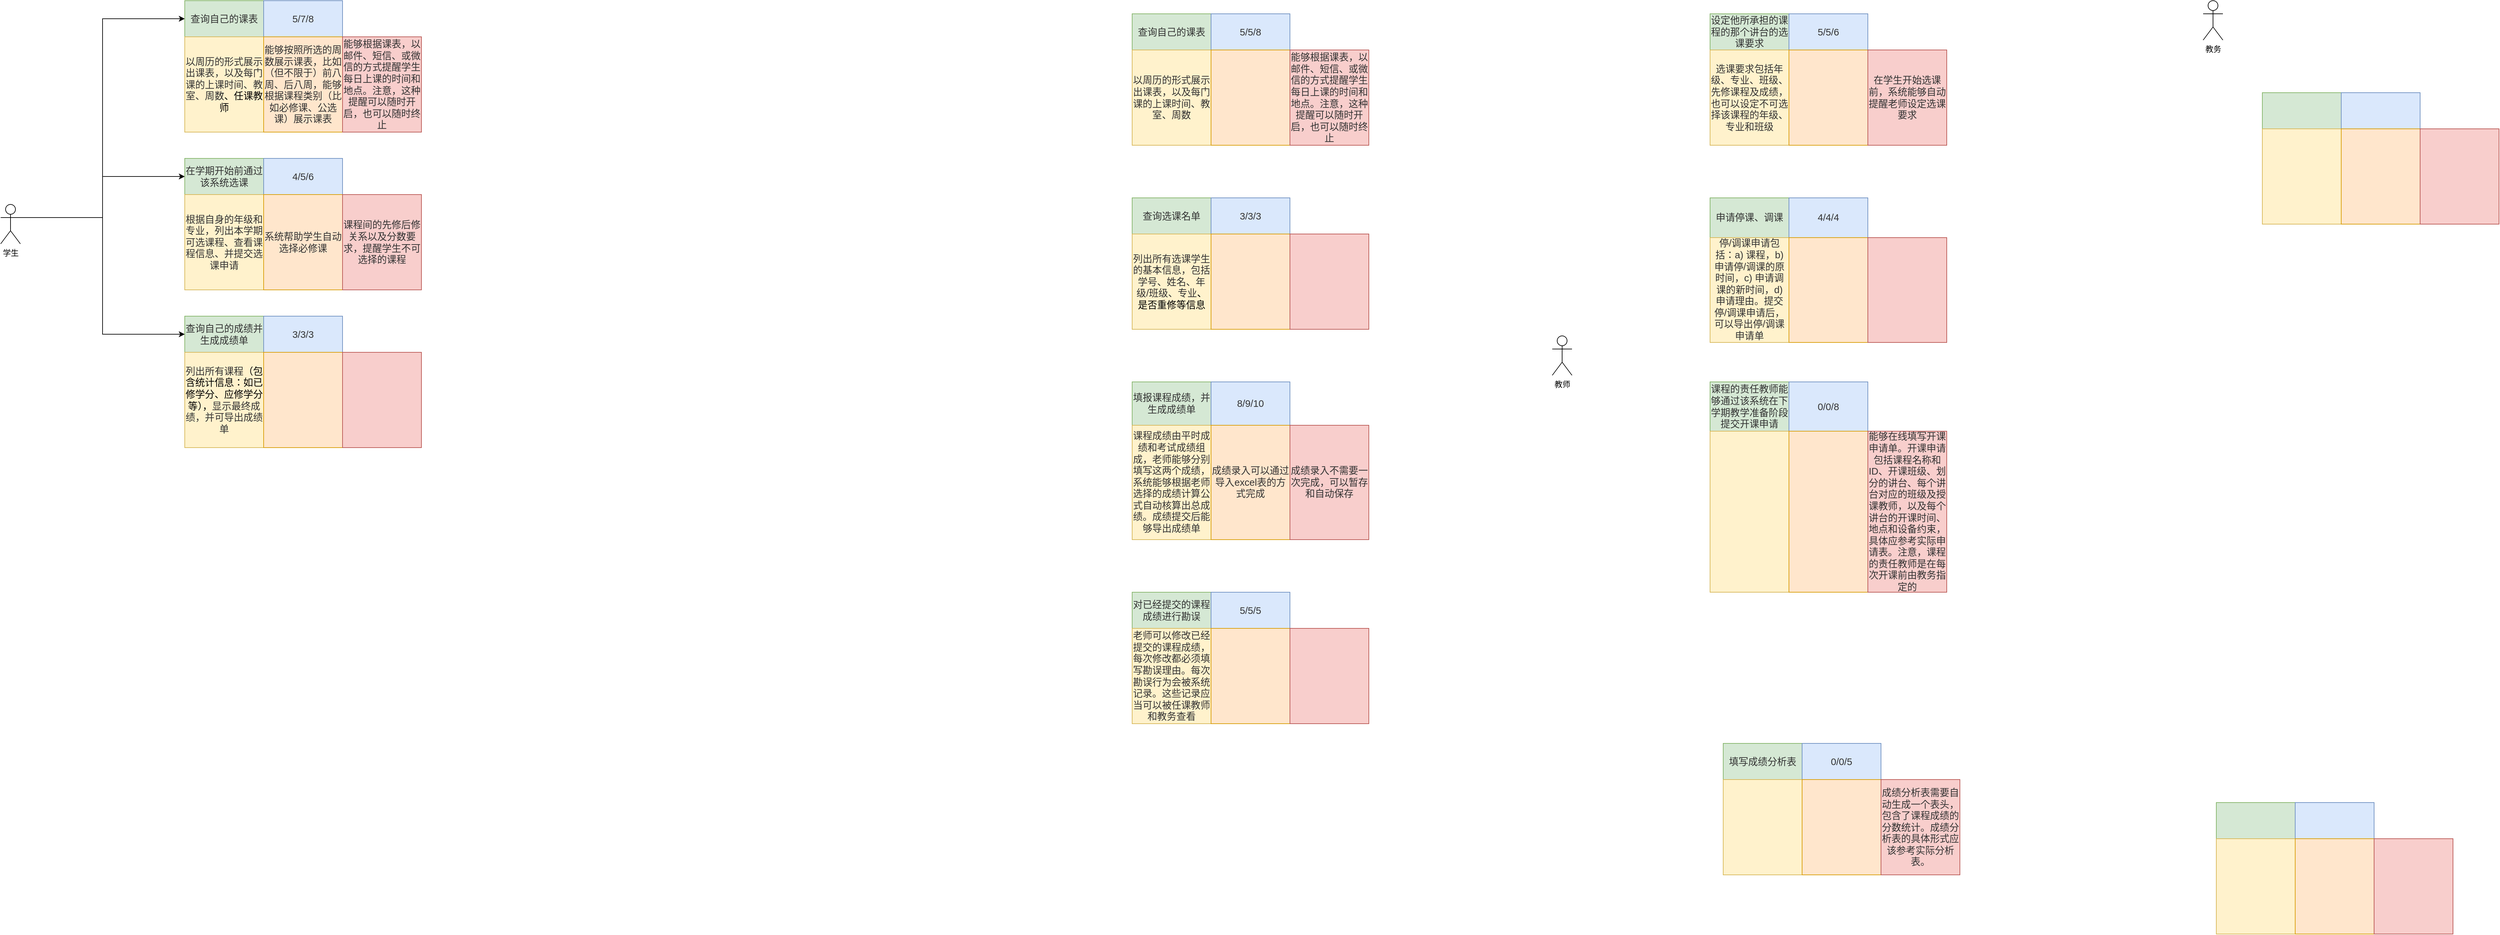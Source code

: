 <mxfile version="14.6.13" type="github">
  <diagram id="qvrvdUsLyXw7kWjGBXnA" name="Page-1">
    <mxGraphModel dx="1221" dy="739" grid="1" gridSize="10" guides="1" tooltips="1" connect="1" arrows="1" fold="1" page="1" pageScale="1" pageWidth="1654" pageHeight="2336" math="0" shadow="0">
      <root>
        <mxCell id="0" />
        <mxCell id="1" parent="0" />
        <mxCell id="gN51p7fk-sVV7GE8sbgh-3" value="教师" style="shape=umlActor;verticalLabelPosition=bottom;verticalAlign=top;html=1;outlineConnect=0;" parent="1" vertex="1">
          <mxGeometry x="2400" y="530" width="30" height="60" as="geometry" />
        </mxCell>
        <mxCell id="gN51p7fk-sVV7GE8sbgh-4" value="教务" style="shape=umlActor;verticalLabelPosition=bottom;verticalAlign=top;html=1;outlineConnect=0;" parent="1" vertex="1">
          <mxGeometry x="3390" y="20" width="30" height="60" as="geometry" />
        </mxCell>
        <mxCell id="j2GyUZiu2jQzD_m1YOnu-33" value="" style="group" vertex="1" connectable="0" parent="1">
          <mxGeometry x="40" y="20" width="640" height="680" as="geometry" />
        </mxCell>
        <mxCell id="gN51p7fk-sVV7GE8sbgh-2" value="学生" style="shape=umlActor;verticalLabelPosition=bottom;verticalAlign=top;html=1;outlineConnect=0;" parent="j2GyUZiu2jQzD_m1YOnu-33" vertex="1">
          <mxGeometry y="310" width="30" height="60" as="geometry" />
        </mxCell>
        <mxCell id="j2GyUZiu2jQzD_m1YOnu-2" value="" style="group;" vertex="1" connectable="0" parent="j2GyUZiu2jQzD_m1YOnu-33">
          <mxGeometry x="280" width="360" height="200" as="geometry" />
        </mxCell>
        <mxCell id="gN51p7fk-sVV7GE8sbgh-6" value="&lt;span style=&quot;font-size: 11.0pt ; font-family: &amp;#34;微软雅黑&amp;#34; , sans-serif ; color: #333333&quot;&gt;查询自己的课表&lt;/span&gt;" style="rounded=0;whiteSpace=wrap;html=1;fillColor=#d5e8d4;strokeColor=#82b366;" parent="j2GyUZiu2jQzD_m1YOnu-2" vertex="1">
          <mxGeometry width="120" height="55" as="geometry" />
        </mxCell>
        <mxCell id="gN51p7fk-sVV7GE8sbgh-7" value="&lt;span style=&quot;font-size: 11.0pt ; font-family: &amp;#34;微软雅黑&amp;#34; , sans-serif ; color: #333333&quot;&gt;以周历的形式展示出课表，以及每门课的上课时间、教室、周数&lt;/span&gt;&lt;span style=&quot;font-size: 11.0pt ; font-family: &amp;#34;微软雅黑&amp;#34; , sans-serif&quot;&gt;、任课教师&lt;/span&gt;" style="rounded=0;whiteSpace=wrap;html=1;fillColor=#fff2cc;strokeColor=#d6b656;" parent="j2GyUZiu2jQzD_m1YOnu-2" vertex="1">
          <mxGeometry y="55" width="120" height="145" as="geometry" />
        </mxCell>
        <mxCell id="gN51p7fk-sVV7GE8sbgh-8" value="&lt;span lang=&quot;EN-US&quot; style=&quot;font-size: 11.0pt ; font-family: &amp;#34;微软雅黑&amp;#34; , sans-serif ; color: #333333&quot;&gt;5/7/8&lt;/span&gt;" style="rounded=0;whiteSpace=wrap;html=1;fillColor=#dae8fc;strokeColor=#6c8ebf;" parent="j2GyUZiu2jQzD_m1YOnu-2" vertex="1">
          <mxGeometry x="120" width="120" height="55" as="geometry" />
        </mxCell>
        <mxCell id="gN51p7fk-sVV7GE8sbgh-9" value="&lt;span style=&quot;color: rgb(51 , 51 , 51) ; font-family: &amp;#34;helvetica&amp;#34; ; font-size: 14.667px ; text-align: left&quot;&gt;能够按照所选的周数展示课表，比如（但不限于）前八周、后八周，能够根据课程类别（比如必修课、公选课）展示课表&lt;/span&gt;" style="rounded=0;whiteSpace=wrap;html=1;fillColor=#ffe6cc;strokeColor=#d79b00;" parent="j2GyUZiu2jQzD_m1YOnu-2" vertex="1">
          <mxGeometry x="120" y="55" width="120" height="145" as="geometry" />
        </mxCell>
        <mxCell id="gN51p7fk-sVV7GE8sbgh-10" value="&lt;span style=&quot;font-size: 11.0pt ; font-family: &amp;#34;微软雅黑&amp;#34; , sans-serif ; color: #333333&quot;&gt;能够根据课表，以邮件、短信、或微信的方式提醒学生每日上课的时间和地点。注意，这种提醒可以随时开启，也可以随时终止&lt;/span&gt;" style="rounded=0;whiteSpace=wrap;html=1;fillColor=#f8cecc;strokeColor=#b85450;" parent="j2GyUZiu2jQzD_m1YOnu-2" vertex="1">
          <mxGeometry x="240" y="55" width="120" height="145" as="geometry" />
        </mxCell>
        <mxCell id="j2GyUZiu2jQzD_m1YOnu-32" style="edgeStyle=orthogonalEdgeStyle;rounded=0;orthogonalLoop=1;jettySize=auto;html=1;exitX=1;exitY=0.333;exitDx=0;exitDy=0;exitPerimeter=0;entryX=0;entryY=0.5;entryDx=0;entryDy=0;" edge="1" parent="j2GyUZiu2jQzD_m1YOnu-33" source="gN51p7fk-sVV7GE8sbgh-2" target="gN51p7fk-sVV7GE8sbgh-6">
          <mxGeometry relative="1" as="geometry" />
        </mxCell>
        <mxCell id="j2GyUZiu2jQzD_m1YOnu-5" value="" style="group;" vertex="1" connectable="0" parent="j2GyUZiu2jQzD_m1YOnu-33">
          <mxGeometry x="280" y="240" width="360" height="200" as="geometry" />
        </mxCell>
        <mxCell id="j2GyUZiu2jQzD_m1YOnu-6" value="&lt;span style=&quot;font-size: 11.0pt ; font-family: &amp;#34;微软雅黑&amp;#34; , sans-serif ; color: #333333&quot;&gt;在学期开始前通过该系统选课&lt;/span&gt;" style="rounded=0;whiteSpace=wrap;html=1;fillColor=#d5e8d4;strokeColor=#82b366;" vertex="1" parent="j2GyUZiu2jQzD_m1YOnu-5">
          <mxGeometry width="120" height="55" as="geometry" />
        </mxCell>
        <mxCell id="j2GyUZiu2jQzD_m1YOnu-7" value="&lt;span style=&quot;font-size: 11.0pt ; font-family: &amp;#34;微软雅黑&amp;#34; , sans-serif ; color: #333333&quot;&gt;根据自身的年级和专业，列出本学期可选课程、查看课程信息、并提交选课申请&lt;/span&gt;" style="rounded=0;whiteSpace=wrap;html=1;fillColor=#fff2cc;strokeColor=#d6b656;" vertex="1" parent="j2GyUZiu2jQzD_m1YOnu-5">
          <mxGeometry y="55" width="120" height="145" as="geometry" />
        </mxCell>
        <mxCell id="j2GyUZiu2jQzD_m1YOnu-8" value="&lt;span lang=&quot;EN-US&quot; style=&quot;font-size: 11.0pt ; font-family: &amp;#34;微软雅黑&amp;#34; , sans-serif ; color: #333333&quot;&gt;4/5/6&lt;/span&gt;" style="rounded=0;whiteSpace=wrap;html=1;fillColor=#dae8fc;strokeColor=#6c8ebf;" vertex="1" parent="j2GyUZiu2jQzD_m1YOnu-5">
          <mxGeometry x="120" width="120" height="55" as="geometry" />
        </mxCell>
        <mxCell id="j2GyUZiu2jQzD_m1YOnu-9" value="&lt;span style=&quot;font-size: 11.0pt ; font-family: &amp;#34;微软雅黑&amp;#34; , sans-serif ; color: #333333&quot;&gt;系统帮助学生自动选择必修课&lt;/span&gt;" style="rounded=0;whiteSpace=wrap;html=1;fillColor=#ffe6cc;strokeColor=#d79b00;" vertex="1" parent="j2GyUZiu2jQzD_m1YOnu-5">
          <mxGeometry x="120" y="55" width="120" height="145" as="geometry" />
        </mxCell>
        <mxCell id="j2GyUZiu2jQzD_m1YOnu-10" value="&lt;span style=&quot;font-size: 11.0pt ; font-family: &amp;#34;微软雅黑&amp;#34; , sans-serif ; color: #333333&quot;&gt;课程间的先修后修关系以及分数要求，提醒学生不可选择的课程&lt;/span&gt;" style="rounded=0;whiteSpace=wrap;html=1;fillColor=#f8cecc;strokeColor=#b85450;" vertex="1" parent="j2GyUZiu2jQzD_m1YOnu-5">
          <mxGeometry x="240" y="55" width="120" height="145" as="geometry" />
        </mxCell>
        <mxCell id="j2GyUZiu2jQzD_m1YOnu-30" style="edgeStyle=orthogonalEdgeStyle;rounded=0;orthogonalLoop=1;jettySize=auto;html=1;exitX=1;exitY=0.333;exitDx=0;exitDy=0;exitPerimeter=0;entryX=0;entryY=0.5;entryDx=0;entryDy=0;" edge="1" parent="j2GyUZiu2jQzD_m1YOnu-33" source="gN51p7fk-sVV7GE8sbgh-2" target="j2GyUZiu2jQzD_m1YOnu-6">
          <mxGeometry relative="1" as="geometry" />
        </mxCell>
        <mxCell id="j2GyUZiu2jQzD_m1YOnu-11" value="" style="group;" vertex="1" connectable="0" parent="j2GyUZiu2jQzD_m1YOnu-33">
          <mxGeometry x="280" y="480" width="360" height="200" as="geometry" />
        </mxCell>
        <mxCell id="j2GyUZiu2jQzD_m1YOnu-12" value="&lt;span style=&quot;font-size: 11.0pt ; font-family: &amp;#34;微软雅黑&amp;#34; , sans-serif ; color: #333333&quot;&gt;查询自己的成绩并生成成绩单&lt;/span&gt;" style="rounded=0;whiteSpace=wrap;html=1;fillColor=#d5e8d4;strokeColor=#82b366;" vertex="1" parent="j2GyUZiu2jQzD_m1YOnu-11">
          <mxGeometry width="120" height="55" as="geometry" />
        </mxCell>
        <mxCell id="j2GyUZiu2jQzD_m1YOnu-13" value="&lt;span style=&quot;font-size: 11.0pt ; font-family: &amp;#34;微软雅黑&amp;#34; , sans-serif ; color: #333333&quot;&gt;列出所有课程&lt;/span&gt;&lt;span style=&quot;font-size: 11.0pt ; font-family: &amp;#34;微软雅黑&amp;#34; , sans-serif&quot;&gt;（包含统计信息：如已修学分、应修学分等），&lt;span style=&quot;color: #333333&quot;&gt;显示最终成绩，并可导出成绩单&lt;/span&gt;&lt;/span&gt;" style="rounded=0;whiteSpace=wrap;html=1;fillColor=#fff2cc;strokeColor=#d6b656;" vertex="1" parent="j2GyUZiu2jQzD_m1YOnu-11">
          <mxGeometry y="55" width="120" height="145" as="geometry" />
        </mxCell>
        <mxCell id="j2GyUZiu2jQzD_m1YOnu-14" value="&lt;span lang=&quot;EN-US&quot; style=&quot;font-size: 11.0pt ; font-family: &amp;#34;微软雅黑&amp;#34; , sans-serif ; color: #333333&quot;&gt;3/3/3&lt;/span&gt;" style="rounded=0;whiteSpace=wrap;html=1;fillColor=#dae8fc;strokeColor=#6c8ebf;" vertex="1" parent="j2GyUZiu2jQzD_m1YOnu-11">
          <mxGeometry x="120" width="120" height="55" as="geometry" />
        </mxCell>
        <mxCell id="j2GyUZiu2jQzD_m1YOnu-15" value="" style="rounded=0;whiteSpace=wrap;html=1;fillColor=#ffe6cc;strokeColor=#d79b00;" vertex="1" parent="j2GyUZiu2jQzD_m1YOnu-11">
          <mxGeometry x="120" y="55" width="120" height="145" as="geometry" />
        </mxCell>
        <mxCell id="j2GyUZiu2jQzD_m1YOnu-16" value="" style="rounded=0;whiteSpace=wrap;html=1;fillColor=#f8cecc;strokeColor=#b85450;" vertex="1" parent="j2GyUZiu2jQzD_m1YOnu-11">
          <mxGeometry x="240" y="55" width="120" height="145" as="geometry" />
        </mxCell>
        <mxCell id="j2GyUZiu2jQzD_m1YOnu-31" style="edgeStyle=orthogonalEdgeStyle;rounded=0;orthogonalLoop=1;jettySize=auto;html=1;exitX=1;exitY=0.333;exitDx=0;exitDy=0;exitPerimeter=0;entryX=0;entryY=0.5;entryDx=0;entryDy=0;" edge="1" parent="j2GyUZiu2jQzD_m1YOnu-33" source="gN51p7fk-sVV7GE8sbgh-2" target="j2GyUZiu2jQzD_m1YOnu-12">
          <mxGeometry relative="1" as="geometry" />
        </mxCell>
        <mxCell id="j2GyUZiu2jQzD_m1YOnu-47" value="" style="group;" vertex="1" connectable="0" parent="1">
          <mxGeometry x="1761" y="920" width="360" height="200" as="geometry" />
        </mxCell>
        <mxCell id="j2GyUZiu2jQzD_m1YOnu-48" value="&lt;span style=&quot;font-size: 11.0pt ; font-family: &amp;#34;微软雅黑&amp;#34; , sans-serif ; color: #333333&quot;&gt;对已经提交的课程成绩进行勘误&lt;/span&gt;" style="rounded=0;whiteSpace=wrap;html=1;fillColor=#d5e8d4;strokeColor=#82b366;" vertex="1" parent="j2GyUZiu2jQzD_m1YOnu-47">
          <mxGeometry width="120" height="55" as="geometry" />
        </mxCell>
        <mxCell id="j2GyUZiu2jQzD_m1YOnu-49" value="&lt;span style=&quot;font-size: 11.0pt ; font-family: &amp;#34;微软雅黑&amp;#34; , sans-serif ; color: #333333&quot;&gt;老师可以修改已经提交的课程成绩，每次修改都必须填写勘误理由。每次勘误行为会被系统记录。这些记录应当可以被任课教师和教务查看&lt;/span&gt;" style="rounded=0;whiteSpace=wrap;html=1;fillColor=#fff2cc;strokeColor=#d6b656;" vertex="1" parent="j2GyUZiu2jQzD_m1YOnu-47">
          <mxGeometry y="55" width="120" height="145" as="geometry" />
        </mxCell>
        <mxCell id="j2GyUZiu2jQzD_m1YOnu-50" value="&lt;span lang=&quot;EN-US&quot; style=&quot;font-size: 11.0pt ; font-family: &amp;#34;微软雅黑&amp;#34; , sans-serif ; color: #333333&quot;&gt;5/5/5&lt;/span&gt;" style="rounded=0;whiteSpace=wrap;html=1;fillColor=#dae8fc;strokeColor=#6c8ebf;" vertex="1" parent="j2GyUZiu2jQzD_m1YOnu-47">
          <mxGeometry x="120" width="120" height="55" as="geometry" />
        </mxCell>
        <mxCell id="j2GyUZiu2jQzD_m1YOnu-51" value="" style="rounded=0;whiteSpace=wrap;html=1;fillColor=#ffe6cc;strokeColor=#d79b00;" vertex="1" parent="j2GyUZiu2jQzD_m1YOnu-47">
          <mxGeometry x="120" y="55" width="120" height="145" as="geometry" />
        </mxCell>
        <mxCell id="j2GyUZiu2jQzD_m1YOnu-52" value="" style="rounded=0;whiteSpace=wrap;html=1;fillColor=#f8cecc;strokeColor=#b85450;" vertex="1" parent="j2GyUZiu2jQzD_m1YOnu-47">
          <mxGeometry x="240" y="55" width="120" height="145" as="geometry" />
        </mxCell>
        <mxCell id="j2GyUZiu2jQzD_m1YOnu-53" value="" style="group;" vertex="1" connectable="0" parent="1">
          <mxGeometry x="1761" y="40" width="360" height="200" as="geometry" />
        </mxCell>
        <mxCell id="j2GyUZiu2jQzD_m1YOnu-54" value="&lt;span style=&quot;font-size: 11.0pt ; font-family: &amp;#34;微软雅黑&amp;#34; , sans-serif ; color: #333333&quot;&gt;查询自己的课表&lt;/span&gt;" style="rounded=0;whiteSpace=wrap;html=1;fillColor=#d5e8d4;strokeColor=#82b366;" vertex="1" parent="j2GyUZiu2jQzD_m1YOnu-53">
          <mxGeometry width="120" height="55" as="geometry" />
        </mxCell>
        <mxCell id="j2GyUZiu2jQzD_m1YOnu-55" value="&lt;span style=&quot;font-size: 11.0pt ; font-family: &amp;#34;微软雅黑&amp;#34; , sans-serif ; color: #333333&quot;&gt;以周历的形式展示出课表，以及每门课的上课时间、教室、周数&lt;/span&gt;" style="rounded=0;whiteSpace=wrap;html=1;fillColor=#fff2cc;strokeColor=#d6b656;" vertex="1" parent="j2GyUZiu2jQzD_m1YOnu-53">
          <mxGeometry y="55" width="120" height="145" as="geometry" />
        </mxCell>
        <mxCell id="j2GyUZiu2jQzD_m1YOnu-56" value="&lt;span lang=&quot;EN-US&quot; style=&quot;font-size: 11.0pt ; font-family: &amp;#34;微软雅黑&amp;#34; , sans-serif ; color: #333333&quot;&gt;5/5/8&lt;/span&gt;" style="rounded=0;whiteSpace=wrap;html=1;fillColor=#dae8fc;strokeColor=#6c8ebf;" vertex="1" parent="j2GyUZiu2jQzD_m1YOnu-53">
          <mxGeometry x="120" width="120" height="55" as="geometry" />
        </mxCell>
        <mxCell id="j2GyUZiu2jQzD_m1YOnu-57" value="" style="rounded=0;whiteSpace=wrap;html=1;fillColor=#ffe6cc;strokeColor=#d79b00;" vertex="1" parent="j2GyUZiu2jQzD_m1YOnu-53">
          <mxGeometry x="120" y="55" width="120" height="145" as="geometry" />
        </mxCell>
        <mxCell id="j2GyUZiu2jQzD_m1YOnu-58" value="&lt;span style=&quot;font-size: 11.0pt ; font-family: &amp;#34;微软雅黑&amp;#34; , sans-serif ; color: #333333&quot;&gt;能够根据课表，以邮件、短信、或微信的方式提醒学生每日上课的时间和地点。注意，这种提醒可以随时开启，也可以随时终止&lt;/span&gt;" style="rounded=0;whiteSpace=wrap;html=1;fillColor=#f8cecc;strokeColor=#b85450;" vertex="1" parent="j2GyUZiu2jQzD_m1YOnu-53">
          <mxGeometry x="240" y="55" width="120" height="145" as="geometry" />
        </mxCell>
        <mxCell id="j2GyUZiu2jQzD_m1YOnu-59" value="" style="group;" vertex="1" connectable="0" parent="1">
          <mxGeometry x="1761" y="320" width="360" height="200" as="geometry" />
        </mxCell>
        <mxCell id="j2GyUZiu2jQzD_m1YOnu-60" value="&lt;span style=&quot;font-size: 11.0pt ; font-family: &amp;#34;微软雅黑&amp;#34; , sans-serif ; color: #333333&quot;&gt;查询选课名单&lt;/span&gt;" style="rounded=0;whiteSpace=wrap;html=1;fillColor=#d5e8d4;strokeColor=#82b366;" vertex="1" parent="j2GyUZiu2jQzD_m1YOnu-59">
          <mxGeometry width="120" height="55" as="geometry" />
        </mxCell>
        <mxCell id="j2GyUZiu2jQzD_m1YOnu-61" value="&lt;span style=&quot;font-size: 11.0pt ; font-family: &amp;#34;微软雅黑&amp;#34; , sans-serif ; color: #333333&quot;&gt;列出所有选课学生的基本信息，包括学号、姓名、年级&lt;span lang=&quot;EN-US&quot;&gt;/&lt;/span&gt;班级、专业&lt;/span&gt;&lt;span style=&quot;font-size: 11pt ; font-family: , sans-serif&quot;&gt;、是否重修等信息&lt;/span&gt;" style="rounded=0;whiteSpace=wrap;html=1;fillColor=#fff2cc;strokeColor=#d6b656;" vertex="1" parent="j2GyUZiu2jQzD_m1YOnu-59">
          <mxGeometry y="55" width="120" height="145" as="geometry" />
        </mxCell>
        <mxCell id="j2GyUZiu2jQzD_m1YOnu-62" value="&lt;span lang=&quot;EN-US&quot; style=&quot;font-size: 11.0pt ; font-family: &amp;#34;微软雅黑&amp;#34; , sans-serif ; color: #333333&quot;&gt;3/3/3&lt;/span&gt;" style="rounded=0;whiteSpace=wrap;html=1;fillColor=#dae8fc;strokeColor=#6c8ebf;" vertex="1" parent="j2GyUZiu2jQzD_m1YOnu-59">
          <mxGeometry x="120" width="120" height="55" as="geometry" />
        </mxCell>
        <mxCell id="j2GyUZiu2jQzD_m1YOnu-63" value="" style="rounded=0;whiteSpace=wrap;html=1;fillColor=#ffe6cc;strokeColor=#d79b00;" vertex="1" parent="j2GyUZiu2jQzD_m1YOnu-59">
          <mxGeometry x="120" y="55" width="120" height="145" as="geometry" />
        </mxCell>
        <mxCell id="j2GyUZiu2jQzD_m1YOnu-64" value="" style="rounded=0;whiteSpace=wrap;html=1;fillColor=#f8cecc;strokeColor=#b85450;" vertex="1" parent="j2GyUZiu2jQzD_m1YOnu-59">
          <mxGeometry x="240" y="55" width="120" height="145" as="geometry" />
        </mxCell>
        <mxCell id="j2GyUZiu2jQzD_m1YOnu-65" value="" style="group;" vertex="1" connectable="0" parent="1">
          <mxGeometry x="1761" y="600" width="360" height="240" as="geometry" />
        </mxCell>
        <mxCell id="j2GyUZiu2jQzD_m1YOnu-66" value="&lt;span style=&quot;font-size: 11.0pt ; font-family: &amp;#34;微软雅黑&amp;#34; , sans-serif ; color: #333333&quot;&gt;填报课程成绩，并生成成绩单&lt;/span&gt;" style="rounded=0;whiteSpace=wrap;html=1;fillColor=#d5e8d4;strokeColor=#82b366;" vertex="1" parent="j2GyUZiu2jQzD_m1YOnu-65">
          <mxGeometry width="120" height="66" as="geometry" />
        </mxCell>
        <mxCell id="j2GyUZiu2jQzD_m1YOnu-67" value="&lt;span style=&quot;font-size: 11.0pt ; font-family: &amp;#34;微软雅黑&amp;#34; , sans-serif ; color: #333333&quot;&gt;课程成绩由平时成绩和考试成绩组成，老师能够分别填写这两个成绩，系统能够根据老师选择的成绩计算公式自动核算出总成绩。成绩提交后能够导出成绩单&lt;/span&gt;" style="rounded=0;whiteSpace=wrap;html=1;fillColor=#fff2cc;strokeColor=#d6b656;" vertex="1" parent="j2GyUZiu2jQzD_m1YOnu-65">
          <mxGeometry y="66" width="120" height="174" as="geometry" />
        </mxCell>
        <mxCell id="j2GyUZiu2jQzD_m1YOnu-68" value="&lt;span lang=&quot;EN-US&quot; style=&quot;font-size: 11.0pt ; font-family: &amp;#34;微软雅黑&amp;#34; , sans-serif ; color: #333333&quot;&gt;8/9/10&lt;/span&gt;" style="rounded=0;whiteSpace=wrap;html=1;fillColor=#dae8fc;strokeColor=#6c8ebf;" vertex="1" parent="j2GyUZiu2jQzD_m1YOnu-65">
          <mxGeometry x="120" width="120" height="66" as="geometry" />
        </mxCell>
        <mxCell id="j2GyUZiu2jQzD_m1YOnu-69" value="&lt;span style=&quot;font-size: 11.0pt ; font-family: &amp;#34;微软雅黑&amp;#34; , sans-serif ; color: #333333&quot;&gt;成绩录入可以通过导入&lt;span lang=&quot;EN-US&quot;&gt;excel&lt;/span&gt;表的方式完成&lt;/span&gt;" style="rounded=0;whiteSpace=wrap;html=1;fillColor=#ffe6cc;strokeColor=#d79b00;" vertex="1" parent="j2GyUZiu2jQzD_m1YOnu-65">
          <mxGeometry x="120" y="66" width="120" height="174" as="geometry" />
        </mxCell>
        <mxCell id="j2GyUZiu2jQzD_m1YOnu-70" value="&lt;span style=&quot;font-size: 11.0pt ; font-family: &amp;#34;微软雅黑&amp;#34; , sans-serif ; color: #333333&quot;&gt;成绩录入不需要一次完成，可以暂存和自动保存&lt;/span&gt;" style="rounded=0;whiteSpace=wrap;html=1;fillColor=#f8cecc;strokeColor=#b85450;" vertex="1" parent="j2GyUZiu2jQzD_m1YOnu-65">
          <mxGeometry x="240" y="66" width="120" height="174" as="geometry" />
        </mxCell>
        <mxCell id="j2GyUZiu2jQzD_m1YOnu-71" value="" style="group;" vertex="1" connectable="0" parent="1">
          <mxGeometry x="3410" y="1240" width="360" height="200" as="geometry" />
        </mxCell>
        <mxCell id="j2GyUZiu2jQzD_m1YOnu-72" value="" style="rounded=0;whiteSpace=wrap;html=1;fillColor=#d5e8d4;strokeColor=#82b366;" vertex="1" parent="j2GyUZiu2jQzD_m1YOnu-71">
          <mxGeometry width="120" height="55" as="geometry" />
        </mxCell>
        <mxCell id="j2GyUZiu2jQzD_m1YOnu-73" value="" style="rounded=0;whiteSpace=wrap;html=1;fillColor=#fff2cc;strokeColor=#d6b656;" vertex="1" parent="j2GyUZiu2jQzD_m1YOnu-71">
          <mxGeometry y="55" width="120" height="145" as="geometry" />
        </mxCell>
        <mxCell id="j2GyUZiu2jQzD_m1YOnu-74" value="" style="rounded=0;whiteSpace=wrap;html=1;fillColor=#dae8fc;strokeColor=#6c8ebf;" vertex="1" parent="j2GyUZiu2jQzD_m1YOnu-71">
          <mxGeometry x="120" width="120" height="55" as="geometry" />
        </mxCell>
        <mxCell id="j2GyUZiu2jQzD_m1YOnu-75" value="" style="rounded=0;whiteSpace=wrap;html=1;fillColor=#ffe6cc;strokeColor=#d79b00;" vertex="1" parent="j2GyUZiu2jQzD_m1YOnu-71">
          <mxGeometry x="120" y="55" width="120" height="145" as="geometry" />
        </mxCell>
        <mxCell id="j2GyUZiu2jQzD_m1YOnu-76" value="" style="rounded=0;whiteSpace=wrap;html=1;fillColor=#f8cecc;strokeColor=#b85450;" vertex="1" parent="j2GyUZiu2jQzD_m1YOnu-71">
          <mxGeometry x="240" y="55" width="120" height="145" as="geometry" />
        </mxCell>
        <mxCell id="j2GyUZiu2jQzD_m1YOnu-77" value="" style="group;" vertex="1" connectable="0" parent="1">
          <mxGeometry x="2640" y="40" width="360" height="200" as="geometry" />
        </mxCell>
        <mxCell id="j2GyUZiu2jQzD_m1YOnu-78" value="&lt;span style=&quot;font-size: 11.0pt ; font-family: &amp;#34;微软雅黑&amp;#34; , sans-serif ; color: #333333&quot;&gt;设定他所承担的课程的那个讲台的选课要求&lt;/span&gt;" style="rounded=0;whiteSpace=wrap;html=1;fillColor=#d5e8d4;strokeColor=#82b366;" vertex="1" parent="j2GyUZiu2jQzD_m1YOnu-77">
          <mxGeometry width="120" height="55" as="geometry" />
        </mxCell>
        <mxCell id="j2GyUZiu2jQzD_m1YOnu-79" value="&lt;span style=&quot;font-size: 11.0pt ; font-family: &amp;#34;微软雅黑&amp;#34; , sans-serif ; color: #333333&quot;&gt;选课要求包括年级、专业、班级、先修课程及成绩，也可以设定不可选择该课程的年级、专业和班级&lt;/span&gt;" style="rounded=0;whiteSpace=wrap;html=1;fillColor=#fff2cc;strokeColor=#d6b656;" vertex="1" parent="j2GyUZiu2jQzD_m1YOnu-77">
          <mxGeometry y="55" width="120" height="145" as="geometry" />
        </mxCell>
        <mxCell id="j2GyUZiu2jQzD_m1YOnu-80" value="&lt;span lang=&quot;EN-US&quot; style=&quot;font-size: 11.0pt ; font-family: &amp;#34;微软雅黑&amp;#34; , sans-serif ; color: #333333&quot;&gt;5/5/6&lt;/span&gt;" style="rounded=0;whiteSpace=wrap;html=1;fillColor=#dae8fc;strokeColor=#6c8ebf;" vertex="1" parent="j2GyUZiu2jQzD_m1YOnu-77">
          <mxGeometry x="120" width="120" height="55" as="geometry" />
        </mxCell>
        <mxCell id="j2GyUZiu2jQzD_m1YOnu-81" value="" style="rounded=0;whiteSpace=wrap;html=1;fillColor=#ffe6cc;strokeColor=#d79b00;" vertex="1" parent="j2GyUZiu2jQzD_m1YOnu-77">
          <mxGeometry x="120" y="55" width="120" height="145" as="geometry" />
        </mxCell>
        <mxCell id="j2GyUZiu2jQzD_m1YOnu-82" value="&lt;span style=&quot;font-size: 11.0pt ; font-family: &amp;#34;微软雅黑&amp;#34; , sans-serif ; color: #333333&quot;&gt;在学生开始选课前，系统能够自动提醒老师设定选课要求&lt;/span&gt;" style="rounded=0;whiteSpace=wrap;html=1;fillColor=#f8cecc;strokeColor=#b85450;" vertex="1" parent="j2GyUZiu2jQzD_m1YOnu-77">
          <mxGeometry x="240" y="55" width="120" height="145" as="geometry" />
        </mxCell>
        <mxCell id="j2GyUZiu2jQzD_m1YOnu-83" value="" style="group;" vertex="1" connectable="0" parent="1">
          <mxGeometry x="2640" y="320" width="360" height="220" as="geometry" />
        </mxCell>
        <mxCell id="j2GyUZiu2jQzD_m1YOnu-84" value="&lt;span style=&quot;font-size: 11.0pt ; font-family: &amp;#34;微软雅黑&amp;#34; , sans-serif ; color: #333333&quot;&gt;申请停课、调课&lt;/span&gt;" style="rounded=0;whiteSpace=wrap;html=1;fillColor=#d5e8d4;strokeColor=#82b366;" vertex="1" parent="j2GyUZiu2jQzD_m1YOnu-83">
          <mxGeometry width="120" height="60.5" as="geometry" />
        </mxCell>
        <mxCell id="j2GyUZiu2jQzD_m1YOnu-85" value="&lt;span style=&quot;font-size: 11.0pt ; font-family: &amp;#34;微软雅黑&amp;#34; , sans-serif ; color: #333333&quot;&gt;停&lt;span lang=&quot;EN-US&quot;&gt;/&lt;/span&gt;调课申请包括：&lt;span lang=&quot;EN-US&quot;&gt;a) &lt;/span&gt;课程，&lt;span lang=&quot;EN-US&quot;&gt;b) &lt;/span&gt;申请停&lt;span lang=&quot;EN-US&quot;&gt;/&lt;/span&gt;调课的原时间，&lt;span lang=&quot;EN-US&quot;&gt;c) &lt;/span&gt;申请调课的新时间，&lt;span lang=&quot;EN-US&quot;&gt;d) &lt;/span&gt;申请理由。提交停&lt;span lang=&quot;EN-US&quot;&gt;/&lt;/span&gt;调课申请后，可以导出停&lt;span lang=&quot;EN-US&quot;&gt;/&lt;/span&gt;调课申请单&lt;/span&gt;" style="rounded=0;whiteSpace=wrap;html=1;fillColor=#fff2cc;strokeColor=#d6b656;" vertex="1" parent="j2GyUZiu2jQzD_m1YOnu-83">
          <mxGeometry y="60.5" width="120" height="159.5" as="geometry" />
        </mxCell>
        <mxCell id="j2GyUZiu2jQzD_m1YOnu-86" value="&lt;span lang=&quot;EN-US&quot; style=&quot;font-size: 11.0pt ; font-family: &amp;#34;微软雅黑&amp;#34; , sans-serif ; color: #333333&quot;&gt;4/4/4&lt;/span&gt;" style="rounded=0;whiteSpace=wrap;html=1;fillColor=#dae8fc;strokeColor=#6c8ebf;" vertex="1" parent="j2GyUZiu2jQzD_m1YOnu-83">
          <mxGeometry x="120" width="120" height="60.5" as="geometry" />
        </mxCell>
        <mxCell id="j2GyUZiu2jQzD_m1YOnu-87" value="" style="rounded=0;whiteSpace=wrap;html=1;fillColor=#ffe6cc;strokeColor=#d79b00;" vertex="1" parent="j2GyUZiu2jQzD_m1YOnu-83">
          <mxGeometry x="120" y="60.5" width="120" height="159.5" as="geometry" />
        </mxCell>
        <mxCell id="j2GyUZiu2jQzD_m1YOnu-88" value="" style="rounded=0;whiteSpace=wrap;html=1;fillColor=#f8cecc;strokeColor=#b85450;" vertex="1" parent="j2GyUZiu2jQzD_m1YOnu-83">
          <mxGeometry x="240" y="60.5" width="120" height="159.5" as="geometry" />
        </mxCell>
        <mxCell id="j2GyUZiu2jQzD_m1YOnu-96" value="" style="group;" vertex="1" connectable="0" parent="1">
          <mxGeometry x="2660" y="1150" width="360" height="200" as="geometry" />
        </mxCell>
        <mxCell id="j2GyUZiu2jQzD_m1YOnu-97" value="&lt;span style=&quot;font-size: 11.0pt ; font-family: &amp;#34;微软雅黑&amp;#34; , sans-serif ; color: #333333&quot;&gt;填写成绩分析表&lt;/span&gt;" style="rounded=0;whiteSpace=wrap;html=1;fillColor=#d5e8d4;strokeColor=#82b366;" vertex="1" parent="j2GyUZiu2jQzD_m1YOnu-96">
          <mxGeometry width="120" height="55" as="geometry" />
        </mxCell>
        <mxCell id="j2GyUZiu2jQzD_m1YOnu-98" value="" style="rounded=0;whiteSpace=wrap;html=1;fillColor=#fff2cc;strokeColor=#d6b656;" vertex="1" parent="j2GyUZiu2jQzD_m1YOnu-96">
          <mxGeometry y="55" width="120" height="145" as="geometry" />
        </mxCell>
        <mxCell id="j2GyUZiu2jQzD_m1YOnu-99" value="&lt;span lang=&quot;EN-US&quot; style=&quot;font-size: 11.0pt ; font-family: &amp;#34;微软雅黑&amp;#34; , sans-serif ; color: #333333&quot;&gt;0/0/5&lt;/span&gt;" style="rounded=0;whiteSpace=wrap;html=1;fillColor=#dae8fc;strokeColor=#6c8ebf;" vertex="1" parent="j2GyUZiu2jQzD_m1YOnu-96">
          <mxGeometry x="120" width="120" height="55" as="geometry" />
        </mxCell>
        <mxCell id="j2GyUZiu2jQzD_m1YOnu-100" value="" style="rounded=0;whiteSpace=wrap;html=1;fillColor=#ffe6cc;strokeColor=#d79b00;" vertex="1" parent="j2GyUZiu2jQzD_m1YOnu-96">
          <mxGeometry x="120" y="55" width="120" height="145" as="geometry" />
        </mxCell>
        <mxCell id="j2GyUZiu2jQzD_m1YOnu-101" value="&lt;span style=&quot;font-size: 11.0pt ; font-family: &amp;#34;微软雅黑&amp;#34; , sans-serif ; color: #333333&quot;&gt;成绩分析表需要自动生成一个表头，包含了课程成绩的分数统计。成绩分析表的具体形式应该参考实际分析表。&lt;/span&gt;" style="rounded=0;whiteSpace=wrap;html=1;fillColor=#f8cecc;strokeColor=#b85450;" vertex="1" parent="j2GyUZiu2jQzD_m1YOnu-96">
          <mxGeometry x="240" y="55" width="120" height="145" as="geometry" />
        </mxCell>
        <mxCell id="j2GyUZiu2jQzD_m1YOnu-103" value="" style="group;" vertex="1" connectable="0" parent="1">
          <mxGeometry x="3480" y="160" width="360" height="200" as="geometry" />
        </mxCell>
        <mxCell id="j2GyUZiu2jQzD_m1YOnu-104" value="" style="rounded=0;whiteSpace=wrap;html=1;fillColor=#d5e8d4;strokeColor=#82b366;" vertex="1" parent="j2GyUZiu2jQzD_m1YOnu-103">
          <mxGeometry width="120" height="55" as="geometry" />
        </mxCell>
        <mxCell id="j2GyUZiu2jQzD_m1YOnu-105" value="" style="rounded=0;whiteSpace=wrap;html=1;fillColor=#fff2cc;strokeColor=#d6b656;" vertex="1" parent="j2GyUZiu2jQzD_m1YOnu-103">
          <mxGeometry y="55" width="120" height="145" as="geometry" />
        </mxCell>
        <mxCell id="j2GyUZiu2jQzD_m1YOnu-106" value="" style="rounded=0;whiteSpace=wrap;html=1;fillColor=#dae8fc;strokeColor=#6c8ebf;" vertex="1" parent="j2GyUZiu2jQzD_m1YOnu-103">
          <mxGeometry x="120" width="120" height="55" as="geometry" />
        </mxCell>
        <mxCell id="j2GyUZiu2jQzD_m1YOnu-107" value="" style="rounded=0;whiteSpace=wrap;html=1;fillColor=#ffe6cc;strokeColor=#d79b00;" vertex="1" parent="j2GyUZiu2jQzD_m1YOnu-103">
          <mxGeometry x="120" y="55" width="120" height="145" as="geometry" />
        </mxCell>
        <mxCell id="j2GyUZiu2jQzD_m1YOnu-108" value="" style="rounded=0;whiteSpace=wrap;html=1;fillColor=#f8cecc;strokeColor=#b85450;" vertex="1" parent="j2GyUZiu2jQzD_m1YOnu-103">
          <mxGeometry x="240" y="55" width="120" height="145" as="geometry" />
        </mxCell>
        <mxCell id="j2GyUZiu2jQzD_m1YOnu-111" value="" style="group" vertex="1" connectable="0" parent="1">
          <mxGeometry x="2640" y="600" width="360" height="320" as="geometry" />
        </mxCell>
        <mxCell id="j2GyUZiu2jQzD_m1YOnu-91" value="&lt;span style=&quot;font-size: 11.0pt ; font-family: &amp;#34;微软雅黑&amp;#34; , sans-serif ; color: #333333&quot;&gt;课程的责任教师能够通过该系统在下学期教学准备阶段提交开课申请&lt;/span&gt;" style="rounded=0;whiteSpace=wrap;html=1;fillColor=#d5e8d4;strokeColor=#82b366;" vertex="1" parent="j2GyUZiu2jQzD_m1YOnu-111">
          <mxGeometry width="120" height="75" as="geometry" />
        </mxCell>
        <mxCell id="j2GyUZiu2jQzD_m1YOnu-92" value="" style="rounded=0;whiteSpace=wrap;html=1;fillColor=#fff2cc;strokeColor=#d6b656;" vertex="1" parent="j2GyUZiu2jQzD_m1YOnu-111">
          <mxGeometry y="75" width="120" height="245" as="geometry" />
        </mxCell>
        <mxCell id="j2GyUZiu2jQzD_m1YOnu-93" value="&lt;span lang=&quot;EN-US&quot; style=&quot;font-size: 11.0pt ; font-family: &amp;#34;微软雅黑&amp;#34; , sans-serif ; color: #333333&quot;&gt;0/0/8&lt;/span&gt;" style="rounded=0;whiteSpace=wrap;html=1;fillColor=#dae8fc;strokeColor=#6c8ebf;" vertex="1" parent="j2GyUZiu2jQzD_m1YOnu-111">
          <mxGeometry x="120" width="120" height="75" as="geometry" />
        </mxCell>
        <mxCell id="j2GyUZiu2jQzD_m1YOnu-94" value="" style="rounded=0;whiteSpace=wrap;html=1;fillColor=#ffe6cc;strokeColor=#d79b00;" vertex="1" parent="j2GyUZiu2jQzD_m1YOnu-111">
          <mxGeometry x="120" y="75" width="120" height="245" as="geometry" />
        </mxCell>
        <mxCell id="j2GyUZiu2jQzD_m1YOnu-95" value="&lt;span style=&quot;font-size: 11.0pt ; font-family: &amp;#34;微软雅黑&amp;#34; , sans-serif ; color: #333333&quot;&gt;能够在线填写开课申请单。开课申请包括课程名称和&lt;span lang=&quot;EN-US&quot;&gt;ID&lt;/span&gt;、开课班级、划分的讲台、每个讲台对应的班级及授课教师，以及每个讲台的开课时间、地点和设备约束，具体应参考实际申请表。&lt;/span&gt;&lt;span style=&quot;font-size: 11.0pt ; font-family: &amp;#34;微软雅黑&amp;#34; , sans-serif ; color: #333333&quot;&gt;注意，课程的责任教师是在每次开课前由教务指定的&lt;/span&gt;" style="rounded=0;whiteSpace=wrap;html=1;fillColor=#f8cecc;strokeColor=#b85450;" vertex="1" parent="j2GyUZiu2jQzD_m1YOnu-111">
          <mxGeometry x="240" y="75" width="120" height="245" as="geometry" />
        </mxCell>
      </root>
    </mxGraphModel>
  </diagram>
</mxfile>
